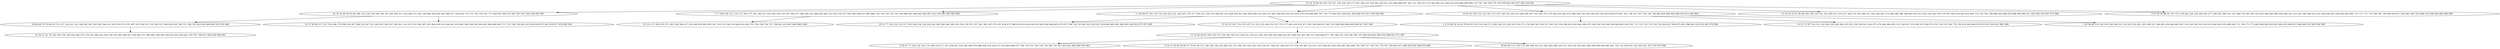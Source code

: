 digraph true_tree {
	"0" -> "1"
	"0" -> "2"
	"0" -> "3"
	"3" -> "4"
	"3" -> "5"
	"1" -> "6"
	"5" -> "7"
	"0" -> "8"
	"7" -> "9"
	"0" -> "10"
	"8" -> "11"
	"6" -> "12"
	"7" -> "13"
	"8" -> "14"
	"0" -> "15"
	"2" -> "16"
	"7" -> "17"
	"8" -> "18"
	"1" -> "19"
	"0" [label="47 54 74 86 99 103 139 147 158 164 169 173 201 290 315 324 341 430 431 457 466 468 487 491 521 550 553 575 581 601 611 644 653 659 684 689 694 710 742 749 768 770 793 839 843 852 877 902 930 991"];
	"1" [label="24 32 34 46 59 62 66 108 110 128 136 166 184 191 203 204 211 218 264 271 293 336 406 438 445 447 460 517 524 650 712 731 745 759 761 777 826 831 845 870 887 907 921 926 936 950 997"];
	"2" [label="7 17 104 105 131 133 137 162 177 181 185 237 253 303 320 335 347 356 371 380 390 391 408 420 442 523 532 533 537 592 593 598 637 685 686 716 718 729 732 744 794 840 841 846 892 895 897 923 934 943 965 966 990"];
	"3" [label="11 20 64 97 101 122 155 224 225 231 240 241 276 317 329 351 354 374 398 401 415 428 450 451 483 494 498 519 540 572 583 596 605 631 633 655 670 676 698 699 707 730 773 805 821 828 851 856 866 873 927 939 958 985"];
	"4" [label="29 51 77 150 152 153 157 163 228 234 238 256 262 282 286 304 309 330 334 338 353 357 361 362 367 370 437 454 472 588 610 622 624 629 632 642 646 648 665 673 675 708 728 763 807 812 835 837 838 862 865 881 885 893 928 952 973 975 995"];
	"5" [label="37 43 55 167 176 178 187 212 222 255 268 310 327 372 377 402 429 435 471 502 599 609 657 667 813 848 883 889 899 906 917 947 960"];
	"6" [label="38 44 69 70 76 80 92 115 127 138 141 143 186 242 267 285 363 368 412 425 433 475 476 497 522 526 527 535 543 557 586 620 639 706 751 769 785 823 836 900 903 925 955 964"];
	"7" [label="13 19 28 48 63 106 120 123 130 160 193 215 220 221 270 313 344 350 369 395 400 422 452 469 531 561 563 571 654 669 677 736 748 755 758 766 784 797 800 818 842 849 854 898 945 971 987"];
	"8" [label="35 41 93 102 112 132 165 175 197 199 232 239 252 269 294 307 312 345 375 379 382 455 461 470 496 506 525 530 549 552 595 619 658 679 697 702 738 741 747 750 756 796 802 829 860 904 908 910 913 940 969"];
	"9" [label="9 39 67 71 124 129 142 170 180 214 217 257 258 261 318 340 449 478 488 504 518 536 573 576 664 668 671 700 719 721 726 734 776 786 791 827 832 855 882 890 956 963"];
	"10" [label="12 16 33 52 61 96 98 100 109 125 161 195 209 213 219 227 248 274 295 308 311 342 349 365 373 384 386 388 389 403 410 413 453 516 542 570 579 587 602 614 625 652 660 714 725 783 798 806 824 868 878 886 894 905 911 929 942 954 967 972 986"];
	"11" [label="2 5 22 40 50 53 65 78 83 95 118 119 149 172 189 196 235 243 245 259 272 278 284 305 328 337 343 355 358 366 416 436 444 448 479 508 520 558 569 589 600 603 638 701 711 722 733 735 762 792 834 857 858 872 891 896 901 914 933 961 970 980"];
	"12" [label="21 30 31 42 79 126 140 144 148 244 246 275 279 291 296 302 326 339 376 385 409 427 439 462 477 489 495 509 585 590 615 623 628 641 765 767 789 811 844 920 968 981"];
	"13" [label="4 14 15 18 45 49 60 73 75 81 90 111 146 182 198 230 266 322 331 392 397 432 505 534 539 547 548 551 564 565 577 578 591 607 613 617 627 630 651 663 682 687 692 696 705 709 727 739 743 778 787 799 850 871 880 918 924 948 976 984"];
	"14" [label="3 8 25 72 87 116 121 145 206 254 289 306 319 332 359 399 421 424 473 474 484 486 492 512 538 567 574 584 597 634 672 674 724 753 764 774 795 814 820 864 876 912 915 916 922 962 988"];
	"15" [label="6 27 82 84 88 91 107 151 159 202 226 236 249 265 277 280 287 288 316 325 360 378 381 407 414 423 440 463 480 490 500 501 515 541 546 560 612 621 626 636 647 656 662 683 695 715 737 771 779 780 781 790 804 810 817 825 861 867 874 884 919 938 944 982 989 998"];
	"16" [label="23 114 171 205 233 273 383 394 396 417 434 446 458 485 493 507 510 513 544 559 604 616 645 703 704 746 754 757 788 822 833 847 869 888 1000"];
	"17" [label="56 85 89 113 156 174 300 348 352 411 443 482 499 503 511 529 554 556 562 580 594 608 649 681 691 720 752 859 931 932 935 951 957 974 979 996"];
	"18" [label="1 26 36 68 134 183 192 194 200 210 216 223 250 281 283 298 321 346 405 456 464 465 467 514 528 545 555 618 635 640 643 678 688 690 713 740 772 775 803 808 809 819 853 863 879 909 937 946 949 953 993 994 999"];
	"19" [label="10 57 58 94 117 135 154 168 179 188 190 207 208 229 247 251 260 263 292 297 299 301 314 323 333 364 387 393 404 418 419 426 441 459 481 566 568 582 606 661 666 680 693 717 723 760 782 801 815 816 830 875 941 959 977 978 983 992"];
}
